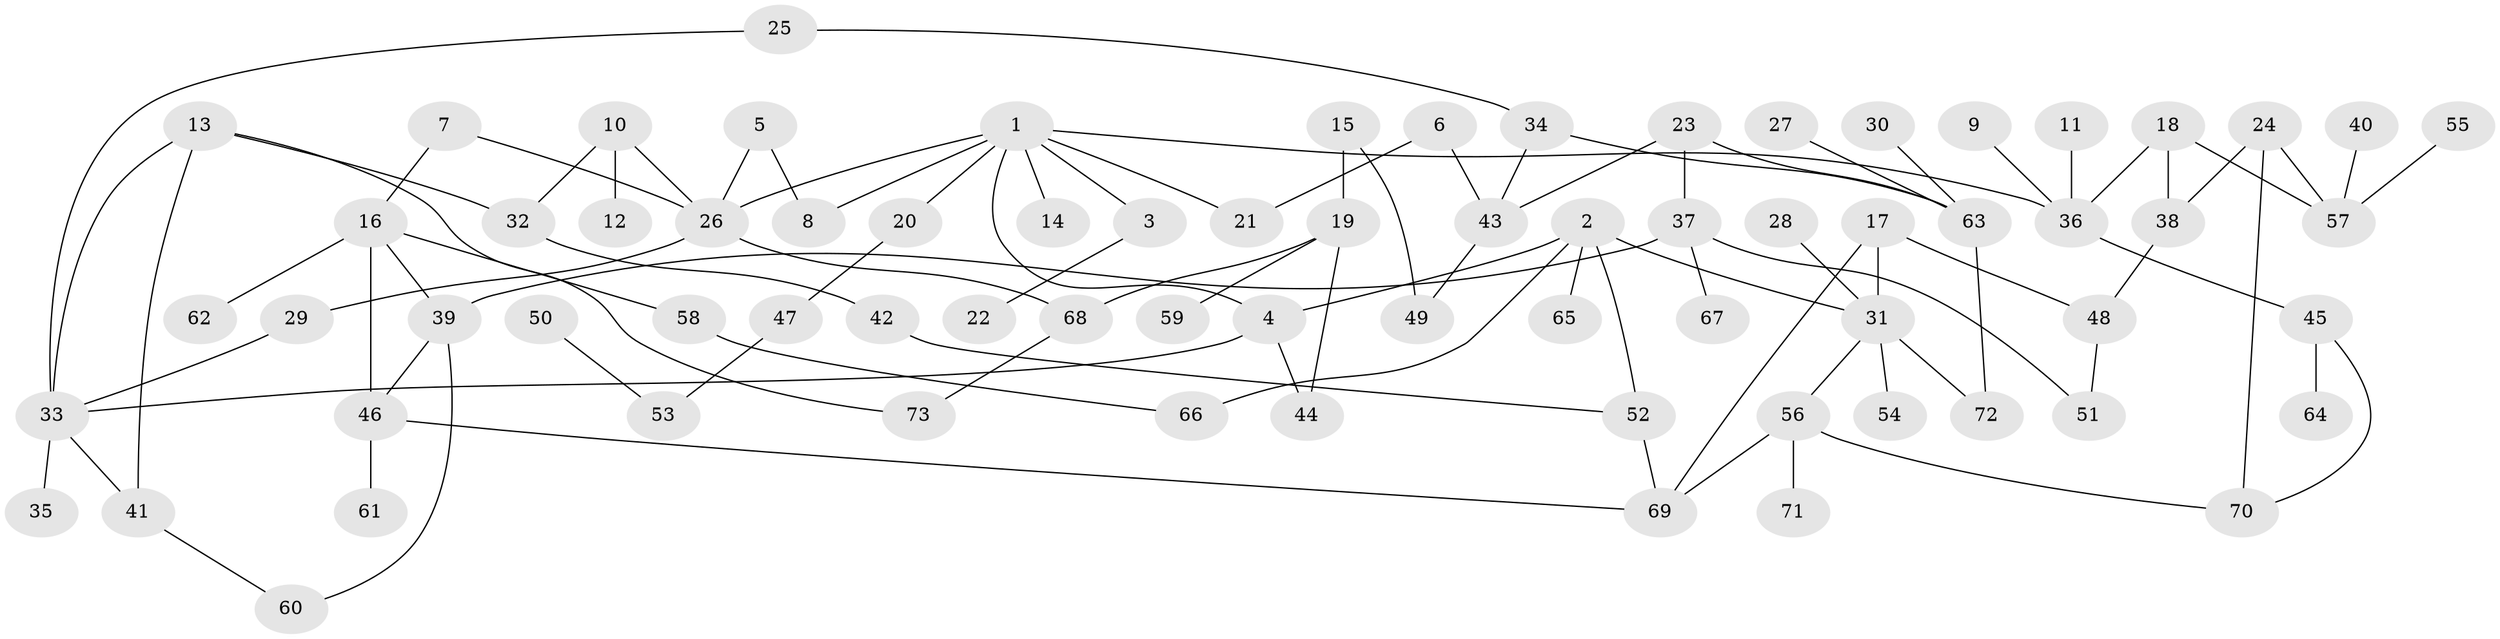 // original degree distribution, {5: 0.04794520547945205, 4: 0.0958904109589041, 7: 0.0273972602739726, 3: 0.14383561643835616, 6: 0.0136986301369863, 2: 0.3150684931506849, 1: 0.3561643835616438}
// Generated by graph-tools (version 1.1) at 2025/01/03/09/25 03:01:08]
// undirected, 73 vertices, 95 edges
graph export_dot {
graph [start="1"]
  node [color=gray90,style=filled];
  1;
  2;
  3;
  4;
  5;
  6;
  7;
  8;
  9;
  10;
  11;
  12;
  13;
  14;
  15;
  16;
  17;
  18;
  19;
  20;
  21;
  22;
  23;
  24;
  25;
  26;
  27;
  28;
  29;
  30;
  31;
  32;
  33;
  34;
  35;
  36;
  37;
  38;
  39;
  40;
  41;
  42;
  43;
  44;
  45;
  46;
  47;
  48;
  49;
  50;
  51;
  52;
  53;
  54;
  55;
  56;
  57;
  58;
  59;
  60;
  61;
  62;
  63;
  64;
  65;
  66;
  67;
  68;
  69;
  70;
  71;
  72;
  73;
  1 -- 3 [weight=1.0];
  1 -- 4 [weight=1.0];
  1 -- 8 [weight=1.0];
  1 -- 14 [weight=1.0];
  1 -- 20 [weight=1.0];
  1 -- 21 [weight=1.0];
  1 -- 26 [weight=1.0];
  1 -- 36 [weight=1.0];
  2 -- 4 [weight=1.0];
  2 -- 31 [weight=1.0];
  2 -- 52 [weight=1.0];
  2 -- 65 [weight=1.0];
  2 -- 66 [weight=1.0];
  3 -- 22 [weight=1.0];
  4 -- 33 [weight=1.0];
  4 -- 44 [weight=1.0];
  5 -- 8 [weight=1.0];
  5 -- 26 [weight=1.0];
  6 -- 21 [weight=1.0];
  6 -- 43 [weight=1.0];
  7 -- 16 [weight=1.0];
  7 -- 26 [weight=1.0];
  9 -- 36 [weight=1.0];
  10 -- 12 [weight=1.0];
  10 -- 26 [weight=1.0];
  10 -- 32 [weight=1.0];
  11 -- 36 [weight=1.0];
  13 -- 32 [weight=1.0];
  13 -- 33 [weight=1.0];
  13 -- 41 [weight=1.0];
  13 -- 73 [weight=1.0];
  15 -- 19 [weight=1.0];
  15 -- 49 [weight=1.0];
  16 -- 39 [weight=1.0];
  16 -- 46 [weight=1.0];
  16 -- 58 [weight=1.0];
  16 -- 62 [weight=1.0];
  17 -- 31 [weight=1.0];
  17 -- 48 [weight=1.0];
  17 -- 69 [weight=1.0];
  18 -- 36 [weight=1.0];
  18 -- 38 [weight=1.0];
  18 -- 57 [weight=1.0];
  19 -- 44 [weight=1.0];
  19 -- 59 [weight=1.0];
  19 -- 68 [weight=1.0];
  20 -- 47 [weight=1.0];
  23 -- 37 [weight=1.0];
  23 -- 43 [weight=1.0];
  23 -- 63 [weight=1.0];
  24 -- 38 [weight=1.0];
  24 -- 57 [weight=1.0];
  24 -- 70 [weight=1.0];
  25 -- 33 [weight=1.0];
  25 -- 34 [weight=1.0];
  26 -- 29 [weight=1.0];
  26 -- 68 [weight=1.0];
  27 -- 63 [weight=1.0];
  28 -- 31 [weight=1.0];
  29 -- 33 [weight=1.0];
  30 -- 63 [weight=1.0];
  31 -- 54 [weight=2.0];
  31 -- 56 [weight=1.0];
  31 -- 72 [weight=1.0];
  32 -- 42 [weight=1.0];
  33 -- 35 [weight=1.0];
  33 -- 41 [weight=1.0];
  34 -- 43 [weight=1.0];
  34 -- 63 [weight=1.0];
  36 -- 45 [weight=1.0];
  37 -- 39 [weight=1.0];
  37 -- 51 [weight=1.0];
  37 -- 67 [weight=1.0];
  38 -- 48 [weight=1.0];
  39 -- 46 [weight=1.0];
  39 -- 60 [weight=1.0];
  40 -- 57 [weight=1.0];
  41 -- 60 [weight=1.0];
  42 -- 52 [weight=1.0];
  43 -- 49 [weight=1.0];
  45 -- 64 [weight=1.0];
  45 -- 70 [weight=1.0];
  46 -- 61 [weight=1.0];
  46 -- 69 [weight=1.0];
  47 -- 53 [weight=1.0];
  48 -- 51 [weight=1.0];
  50 -- 53 [weight=1.0];
  52 -- 69 [weight=1.0];
  55 -- 57 [weight=1.0];
  56 -- 69 [weight=1.0];
  56 -- 70 [weight=1.0];
  56 -- 71 [weight=1.0];
  58 -- 66 [weight=1.0];
  63 -- 72 [weight=1.0];
  68 -- 73 [weight=1.0];
}
